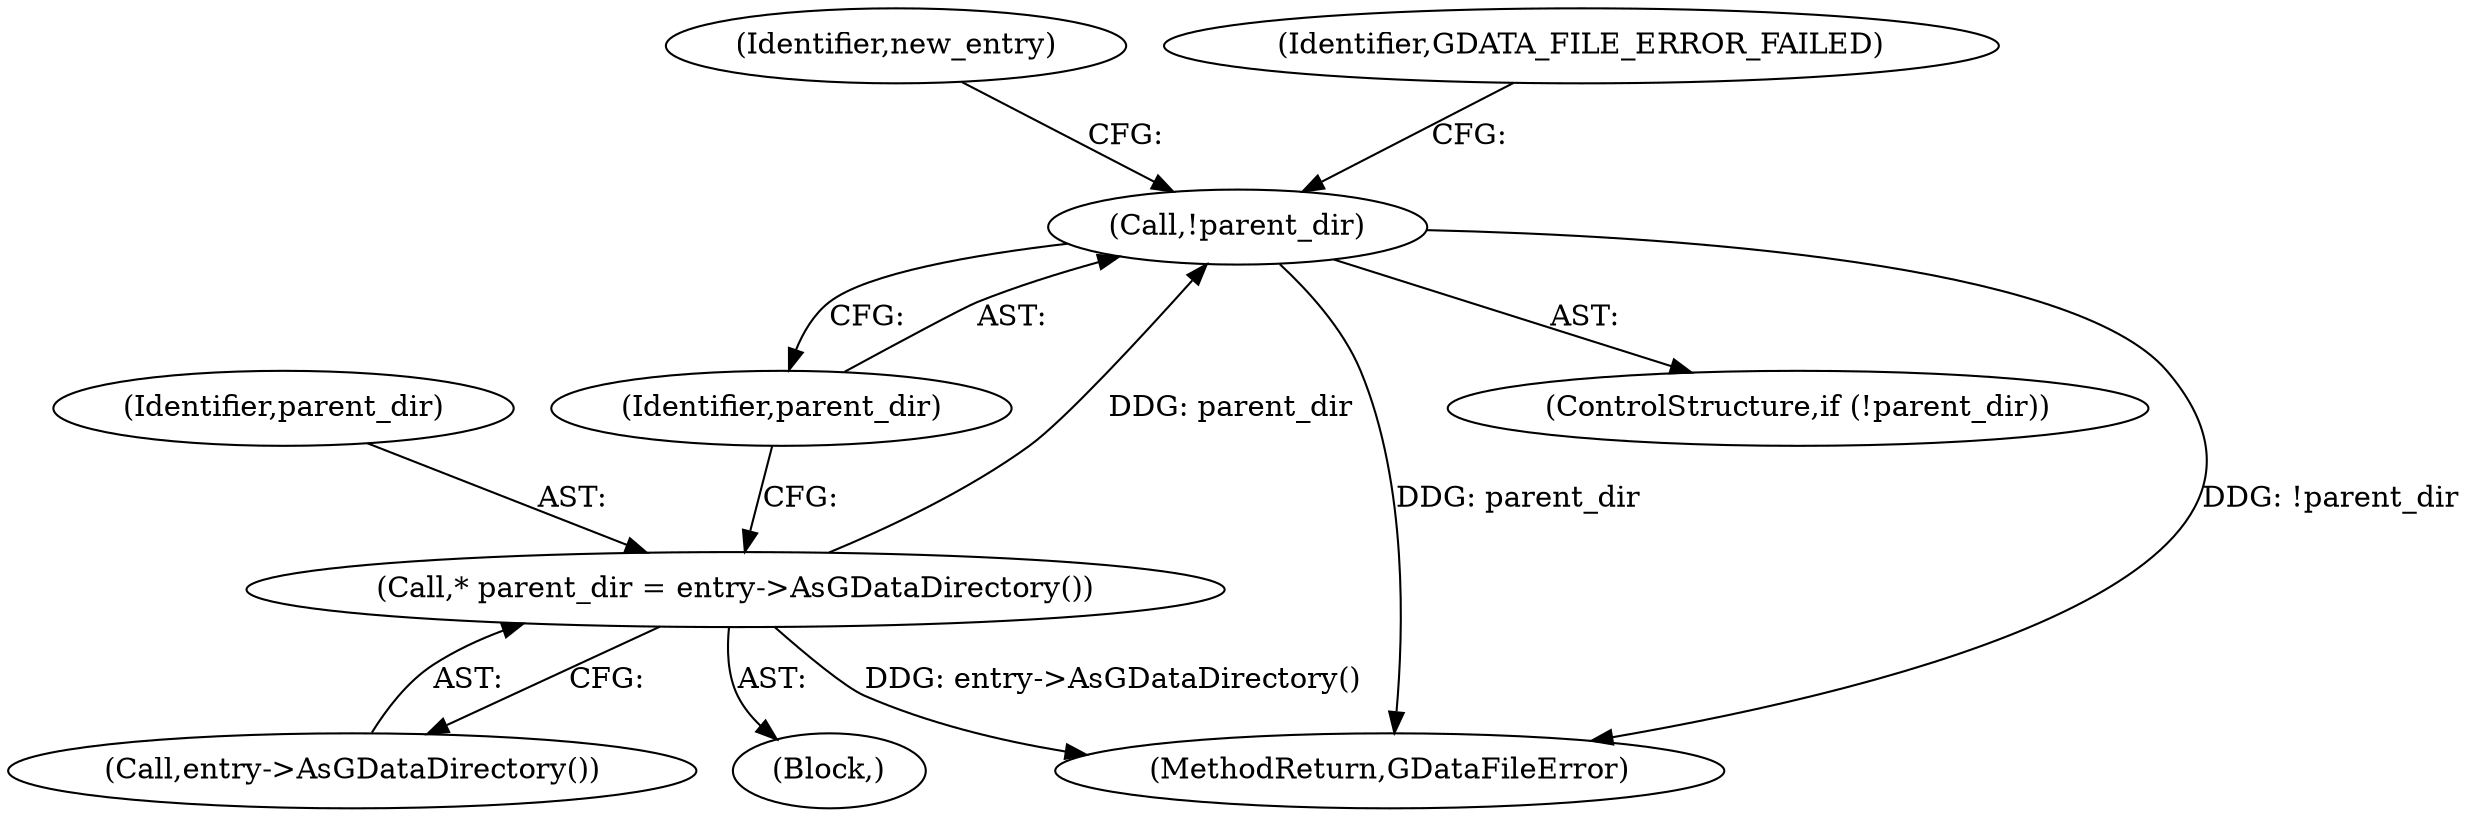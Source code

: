 digraph "0_Chrome_dd3b6fe574edad231c01c78e4647a74c38dc4178@pointer" {
"1000133" [label="(Call,!parent_dir)"];
"1000129" [label="(Call,* parent_dir = entry->AsGDataDirectory())"];
"1000129" [label="(Call,* parent_dir = entry->AsGDataDirectory())"];
"1000103" [label="(Block,)"];
"1000139" [label="(Identifier,new_entry)"];
"1000130" [label="(Identifier,parent_dir)"];
"1000131" [label="(Call,entry->AsGDataDirectory())"];
"1000134" [label="(Identifier,parent_dir)"];
"1000136" [label="(Identifier,GDATA_FILE_ERROR_FAILED)"];
"1000133" [label="(Call,!parent_dir)"];
"1000153" [label="(MethodReturn,GDataFileError)"];
"1000132" [label="(ControlStructure,if (!parent_dir))"];
"1000133" -> "1000132"  [label="AST: "];
"1000133" -> "1000134"  [label="CFG: "];
"1000134" -> "1000133"  [label="AST: "];
"1000136" -> "1000133"  [label="CFG: "];
"1000139" -> "1000133"  [label="CFG: "];
"1000133" -> "1000153"  [label="DDG: parent_dir"];
"1000133" -> "1000153"  [label="DDG: !parent_dir"];
"1000129" -> "1000133"  [label="DDG: parent_dir"];
"1000129" -> "1000103"  [label="AST: "];
"1000129" -> "1000131"  [label="CFG: "];
"1000130" -> "1000129"  [label="AST: "];
"1000131" -> "1000129"  [label="AST: "];
"1000134" -> "1000129"  [label="CFG: "];
"1000129" -> "1000153"  [label="DDG: entry->AsGDataDirectory()"];
}
